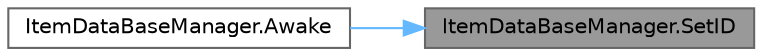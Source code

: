 digraph "ItemDataBaseManager.SetID"
{
 // LATEX_PDF_SIZE
  bgcolor="transparent";
  edge [fontname=Helvetica,fontsize=10,labelfontname=Helvetica,labelfontsize=10];
  node [fontname=Helvetica,fontsize=10,shape=box,height=0.2,width=0.4];
  rankdir="RL";
  Node1 [id="Node000001",label="ItemDataBaseManager.SetID",height=0.2,width=0.4,color="gray40", fillcolor="grey60", style="filled", fontcolor="black",tooltip=" "];
  Node1 -> Node2 [id="edge1_Node000001_Node000002",dir="back",color="steelblue1",style="solid",tooltip=" "];
  Node2 [id="Node000002",label="ItemDataBaseManager.Awake",height=0.2,width=0.4,color="grey40", fillcolor="white", style="filled",URL="$class_item_data_base_manager.html#a40391d2b6942b2302227afd979dc9155",tooltip=" "];
}
